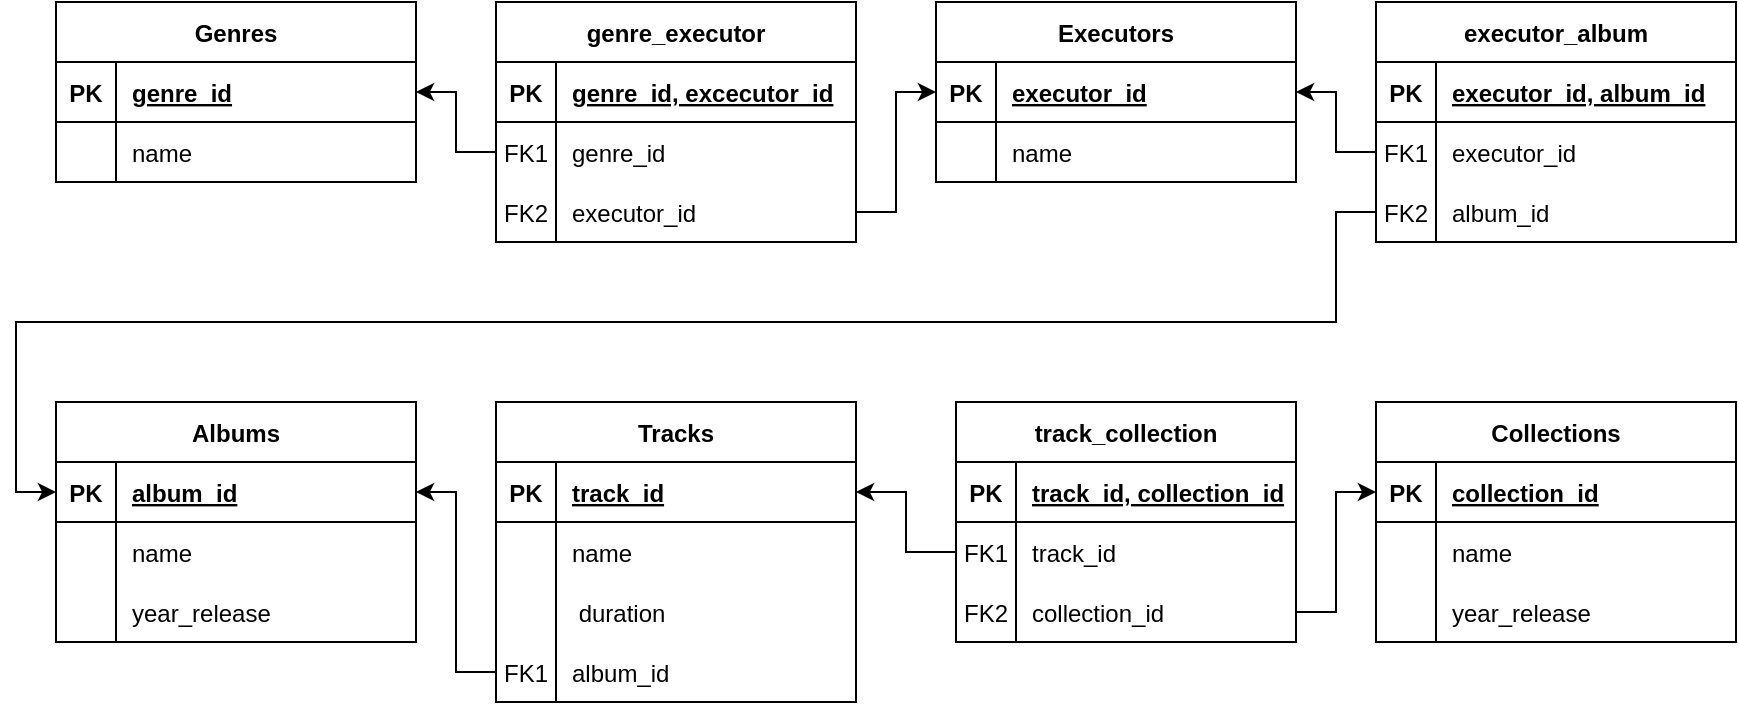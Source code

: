 <mxfile version="20.6.0" type="github">
  <diagram id="V_Rc8-Q_6PF-rPK0l-0J" name="Страница 1">
    <mxGraphModel dx="2500" dy="946" grid="1" gridSize="10" guides="1" tooltips="1" connect="1" arrows="1" fold="1" page="1" pageScale="1" pageWidth="827" pageHeight="1169" math="0" shadow="0">
      <root>
        <mxCell id="0" />
        <mxCell id="1" parent="0" />
        <mxCell id="5iXeqLwRM2e0bWO24mrI-1" value="Genres" style="shape=table;startSize=30;container=1;collapsible=1;childLayout=tableLayout;fixedRows=1;rowLines=0;fontStyle=1;align=center;resizeLast=1;" parent="1" vertex="1">
          <mxGeometry x="-420" y="40" width="180" height="90" as="geometry" />
        </mxCell>
        <mxCell id="5iXeqLwRM2e0bWO24mrI-2" value="" style="shape=tableRow;horizontal=0;startSize=0;swimlaneHead=0;swimlaneBody=0;fillColor=none;collapsible=0;dropTarget=0;points=[[0,0.5],[1,0.5]];portConstraint=eastwest;top=0;left=0;right=0;bottom=1;" parent="5iXeqLwRM2e0bWO24mrI-1" vertex="1">
          <mxGeometry y="30" width="180" height="30" as="geometry" />
        </mxCell>
        <mxCell id="5iXeqLwRM2e0bWO24mrI-3" value="PK" style="shape=partialRectangle;connectable=0;fillColor=none;top=0;left=0;bottom=0;right=0;fontStyle=1;overflow=hidden;" parent="5iXeqLwRM2e0bWO24mrI-2" vertex="1">
          <mxGeometry width="30" height="30" as="geometry">
            <mxRectangle width="30" height="30" as="alternateBounds" />
          </mxGeometry>
        </mxCell>
        <mxCell id="5iXeqLwRM2e0bWO24mrI-4" value="genre_id" style="shape=partialRectangle;connectable=0;fillColor=none;top=0;left=0;bottom=0;right=0;align=left;spacingLeft=6;fontStyle=5;overflow=hidden;" parent="5iXeqLwRM2e0bWO24mrI-2" vertex="1">
          <mxGeometry x="30" width="150" height="30" as="geometry">
            <mxRectangle width="150" height="30" as="alternateBounds" />
          </mxGeometry>
        </mxCell>
        <mxCell id="5iXeqLwRM2e0bWO24mrI-5" value="" style="shape=tableRow;horizontal=0;startSize=0;swimlaneHead=0;swimlaneBody=0;fillColor=none;collapsible=0;dropTarget=0;points=[[0,0.5],[1,0.5]];portConstraint=eastwest;top=0;left=0;right=0;bottom=0;" parent="5iXeqLwRM2e0bWO24mrI-1" vertex="1">
          <mxGeometry y="60" width="180" height="30" as="geometry" />
        </mxCell>
        <mxCell id="5iXeqLwRM2e0bWO24mrI-6" value="" style="shape=partialRectangle;connectable=0;fillColor=none;top=0;left=0;bottom=0;right=0;editable=1;overflow=hidden;" parent="5iXeqLwRM2e0bWO24mrI-5" vertex="1">
          <mxGeometry width="30" height="30" as="geometry">
            <mxRectangle width="30" height="30" as="alternateBounds" />
          </mxGeometry>
        </mxCell>
        <mxCell id="5iXeqLwRM2e0bWO24mrI-7" value="name" style="shape=partialRectangle;connectable=0;fillColor=none;top=0;left=0;bottom=0;right=0;align=left;spacingLeft=6;overflow=hidden;" parent="5iXeqLwRM2e0bWO24mrI-5" vertex="1">
          <mxGeometry x="30" width="150" height="30" as="geometry">
            <mxRectangle width="150" height="30" as="alternateBounds" />
          </mxGeometry>
        </mxCell>
        <mxCell id="5iXeqLwRM2e0bWO24mrI-14" value="Executors" style="shape=table;startSize=30;container=1;collapsible=1;childLayout=tableLayout;fixedRows=1;rowLines=0;fontStyle=1;align=center;resizeLast=1;" parent="1" vertex="1">
          <mxGeometry x="20" y="40" width="180" height="90" as="geometry" />
        </mxCell>
        <mxCell id="5iXeqLwRM2e0bWO24mrI-15" value="" style="shape=tableRow;horizontal=0;startSize=0;swimlaneHead=0;swimlaneBody=0;fillColor=none;collapsible=0;dropTarget=0;points=[[0,0.5],[1,0.5]];portConstraint=eastwest;top=0;left=0;right=0;bottom=1;" parent="5iXeqLwRM2e0bWO24mrI-14" vertex="1">
          <mxGeometry y="30" width="180" height="30" as="geometry" />
        </mxCell>
        <mxCell id="5iXeqLwRM2e0bWO24mrI-16" value="PK" style="shape=partialRectangle;connectable=0;fillColor=none;top=0;left=0;bottom=0;right=0;fontStyle=1;overflow=hidden;" parent="5iXeqLwRM2e0bWO24mrI-15" vertex="1">
          <mxGeometry width="30" height="30" as="geometry">
            <mxRectangle width="30" height="30" as="alternateBounds" />
          </mxGeometry>
        </mxCell>
        <mxCell id="5iXeqLwRM2e0bWO24mrI-17" value="executor_id" style="shape=partialRectangle;connectable=0;fillColor=none;top=0;left=0;bottom=0;right=0;align=left;spacingLeft=6;fontStyle=5;overflow=hidden;" parent="5iXeqLwRM2e0bWO24mrI-15" vertex="1">
          <mxGeometry x="30" width="150" height="30" as="geometry">
            <mxRectangle width="150" height="30" as="alternateBounds" />
          </mxGeometry>
        </mxCell>
        <mxCell id="5iXeqLwRM2e0bWO24mrI-18" value="" style="shape=tableRow;horizontal=0;startSize=0;swimlaneHead=0;swimlaneBody=0;fillColor=none;collapsible=0;dropTarget=0;points=[[0,0.5],[1,0.5]];portConstraint=eastwest;top=0;left=0;right=0;bottom=0;" parent="5iXeqLwRM2e0bWO24mrI-14" vertex="1">
          <mxGeometry y="60" width="180" height="30" as="geometry" />
        </mxCell>
        <mxCell id="5iXeqLwRM2e0bWO24mrI-19" value="" style="shape=partialRectangle;connectable=0;fillColor=none;top=0;left=0;bottom=0;right=0;editable=1;overflow=hidden;" parent="5iXeqLwRM2e0bWO24mrI-18" vertex="1">
          <mxGeometry width="30" height="30" as="geometry">
            <mxRectangle width="30" height="30" as="alternateBounds" />
          </mxGeometry>
        </mxCell>
        <mxCell id="5iXeqLwRM2e0bWO24mrI-20" value="name" style="shape=partialRectangle;connectable=0;fillColor=none;top=0;left=0;bottom=0;right=0;align=left;spacingLeft=6;overflow=hidden;" parent="5iXeqLwRM2e0bWO24mrI-18" vertex="1">
          <mxGeometry x="30" width="150" height="30" as="geometry">
            <mxRectangle width="150" height="30" as="alternateBounds" />
          </mxGeometry>
        </mxCell>
        <mxCell id="5iXeqLwRM2e0bWO24mrI-41" value="Tracks" style="shape=table;startSize=30;container=1;collapsible=1;childLayout=tableLayout;fixedRows=1;rowLines=0;fontStyle=1;align=center;resizeLast=1;" parent="1" vertex="1">
          <mxGeometry x="-200" y="240" width="180" height="150" as="geometry" />
        </mxCell>
        <mxCell id="5iXeqLwRM2e0bWO24mrI-42" value="" style="shape=tableRow;horizontal=0;startSize=0;swimlaneHead=0;swimlaneBody=0;fillColor=none;collapsible=0;dropTarget=0;points=[[0,0.5],[1,0.5]];portConstraint=eastwest;top=0;left=0;right=0;bottom=1;" parent="5iXeqLwRM2e0bWO24mrI-41" vertex="1">
          <mxGeometry y="30" width="180" height="30" as="geometry" />
        </mxCell>
        <mxCell id="5iXeqLwRM2e0bWO24mrI-43" value="PK" style="shape=partialRectangle;connectable=0;fillColor=none;top=0;left=0;bottom=0;right=0;fontStyle=1;overflow=hidden;" parent="5iXeqLwRM2e0bWO24mrI-42" vertex="1">
          <mxGeometry width="30" height="30" as="geometry">
            <mxRectangle width="30" height="30" as="alternateBounds" />
          </mxGeometry>
        </mxCell>
        <mxCell id="5iXeqLwRM2e0bWO24mrI-44" value="track_id" style="shape=partialRectangle;connectable=0;fillColor=none;top=0;left=0;bottom=0;right=0;align=left;spacingLeft=6;fontStyle=5;overflow=hidden;" parent="5iXeqLwRM2e0bWO24mrI-42" vertex="1">
          <mxGeometry x="30" width="150" height="30" as="geometry">
            <mxRectangle width="150" height="30" as="alternateBounds" />
          </mxGeometry>
        </mxCell>
        <mxCell id="5iXeqLwRM2e0bWO24mrI-48" value="" style="shape=tableRow;horizontal=0;startSize=0;swimlaneHead=0;swimlaneBody=0;fillColor=none;collapsible=0;dropTarget=0;points=[[0,0.5],[1,0.5]];portConstraint=eastwest;top=0;left=0;right=0;bottom=0;" parent="5iXeqLwRM2e0bWO24mrI-41" vertex="1">
          <mxGeometry y="60" width="180" height="30" as="geometry" />
        </mxCell>
        <mxCell id="5iXeqLwRM2e0bWO24mrI-49" value="" style="shape=partialRectangle;connectable=0;fillColor=none;top=0;left=0;bottom=0;right=0;editable=1;overflow=hidden;" parent="5iXeqLwRM2e0bWO24mrI-48" vertex="1">
          <mxGeometry width="30" height="30" as="geometry">
            <mxRectangle width="30" height="30" as="alternateBounds" />
          </mxGeometry>
        </mxCell>
        <mxCell id="5iXeqLwRM2e0bWO24mrI-50" value="name" style="shape=partialRectangle;connectable=0;fillColor=none;top=0;left=0;bottom=0;right=0;align=left;spacingLeft=6;overflow=hidden;" parent="5iXeqLwRM2e0bWO24mrI-48" vertex="1">
          <mxGeometry x="30" width="150" height="30" as="geometry">
            <mxRectangle width="150" height="30" as="alternateBounds" />
          </mxGeometry>
        </mxCell>
        <mxCell id="5iXeqLwRM2e0bWO24mrI-101" style="shape=tableRow;horizontal=0;startSize=0;swimlaneHead=0;swimlaneBody=0;fillColor=none;collapsible=0;dropTarget=0;points=[[0,0.5],[1,0.5]];portConstraint=eastwest;top=0;left=0;right=0;bottom=0;" parent="5iXeqLwRM2e0bWO24mrI-41" vertex="1">
          <mxGeometry y="90" width="180" height="30" as="geometry" />
        </mxCell>
        <mxCell id="5iXeqLwRM2e0bWO24mrI-102" style="shape=partialRectangle;connectable=0;fillColor=none;top=0;left=0;bottom=0;right=0;editable=1;overflow=hidden;" parent="5iXeqLwRM2e0bWO24mrI-101" vertex="1">
          <mxGeometry width="30" height="30" as="geometry">
            <mxRectangle width="30" height="30" as="alternateBounds" />
          </mxGeometry>
        </mxCell>
        <mxCell id="5iXeqLwRM2e0bWO24mrI-103" value=" duration" style="shape=partialRectangle;connectable=0;fillColor=none;top=0;left=0;bottom=0;right=0;align=left;spacingLeft=6;overflow=hidden;" parent="5iXeqLwRM2e0bWO24mrI-101" vertex="1">
          <mxGeometry x="30" width="150" height="30" as="geometry">
            <mxRectangle width="150" height="30" as="alternateBounds" />
          </mxGeometry>
        </mxCell>
        <mxCell id="5iXeqLwRM2e0bWO24mrI-51" value="" style="shape=tableRow;horizontal=0;startSize=0;swimlaneHead=0;swimlaneBody=0;fillColor=none;collapsible=0;dropTarget=0;points=[[0,0.5],[1,0.5]];portConstraint=eastwest;top=0;left=0;right=0;bottom=0;" parent="5iXeqLwRM2e0bWO24mrI-41" vertex="1">
          <mxGeometry y="120" width="180" height="30" as="geometry" />
        </mxCell>
        <mxCell id="5iXeqLwRM2e0bWO24mrI-52" value="FK1" style="shape=partialRectangle;connectable=0;fillColor=none;top=0;left=0;bottom=0;right=0;editable=1;overflow=hidden;" parent="5iXeqLwRM2e0bWO24mrI-51" vertex="1">
          <mxGeometry width="30" height="30" as="geometry">
            <mxRectangle width="30" height="30" as="alternateBounds" />
          </mxGeometry>
        </mxCell>
        <mxCell id="5iXeqLwRM2e0bWO24mrI-53" value="album_id" style="shape=partialRectangle;connectable=0;fillColor=none;top=0;left=0;bottom=0;right=0;align=left;spacingLeft=6;overflow=hidden;" parent="5iXeqLwRM2e0bWO24mrI-51" vertex="1">
          <mxGeometry x="30" width="150" height="30" as="geometry">
            <mxRectangle width="150" height="30" as="alternateBounds" />
          </mxGeometry>
        </mxCell>
        <mxCell id="5iXeqLwRM2e0bWO24mrI-67" value="Albums" style="shape=table;startSize=30;container=1;collapsible=1;childLayout=tableLayout;fixedRows=1;rowLines=0;fontStyle=1;align=center;resizeLast=1;" parent="1" vertex="1">
          <mxGeometry x="-420" y="240" width="180" height="120" as="geometry" />
        </mxCell>
        <mxCell id="5iXeqLwRM2e0bWO24mrI-68" value="" style="shape=tableRow;horizontal=0;startSize=0;swimlaneHead=0;swimlaneBody=0;fillColor=none;collapsible=0;dropTarget=0;points=[[0,0.5],[1,0.5]];portConstraint=eastwest;top=0;left=0;right=0;bottom=1;" parent="5iXeqLwRM2e0bWO24mrI-67" vertex="1">
          <mxGeometry y="30" width="180" height="30" as="geometry" />
        </mxCell>
        <mxCell id="5iXeqLwRM2e0bWO24mrI-69" value="PK" style="shape=partialRectangle;connectable=0;fillColor=none;top=0;left=0;bottom=0;right=0;fontStyle=1;overflow=hidden;" parent="5iXeqLwRM2e0bWO24mrI-68" vertex="1">
          <mxGeometry width="30" height="30" as="geometry">
            <mxRectangle width="30" height="30" as="alternateBounds" />
          </mxGeometry>
        </mxCell>
        <mxCell id="5iXeqLwRM2e0bWO24mrI-70" value="album_id" style="shape=partialRectangle;connectable=0;fillColor=none;top=0;left=0;bottom=0;right=0;align=left;spacingLeft=6;fontStyle=5;overflow=hidden;" parent="5iXeqLwRM2e0bWO24mrI-68" vertex="1">
          <mxGeometry x="30" width="150" height="30" as="geometry">
            <mxRectangle width="150" height="30" as="alternateBounds" />
          </mxGeometry>
        </mxCell>
        <mxCell id="5iXeqLwRM2e0bWO24mrI-71" value="" style="shape=tableRow;horizontal=0;startSize=0;swimlaneHead=0;swimlaneBody=0;fillColor=none;collapsible=0;dropTarget=0;points=[[0,0.5],[1,0.5]];portConstraint=eastwest;top=0;left=0;right=0;bottom=0;" parent="5iXeqLwRM2e0bWO24mrI-67" vertex="1">
          <mxGeometry y="60" width="180" height="30" as="geometry" />
        </mxCell>
        <mxCell id="5iXeqLwRM2e0bWO24mrI-72" value="" style="shape=partialRectangle;connectable=0;fillColor=none;top=0;left=0;bottom=0;right=0;editable=1;overflow=hidden;" parent="5iXeqLwRM2e0bWO24mrI-71" vertex="1">
          <mxGeometry width="30" height="30" as="geometry">
            <mxRectangle width="30" height="30" as="alternateBounds" />
          </mxGeometry>
        </mxCell>
        <mxCell id="5iXeqLwRM2e0bWO24mrI-73" value="name" style="shape=partialRectangle;connectable=0;fillColor=none;top=0;left=0;bottom=0;right=0;align=left;spacingLeft=6;overflow=hidden;" parent="5iXeqLwRM2e0bWO24mrI-71" vertex="1">
          <mxGeometry x="30" width="150" height="30" as="geometry">
            <mxRectangle width="150" height="30" as="alternateBounds" />
          </mxGeometry>
        </mxCell>
        <mxCell id="5iXeqLwRM2e0bWO24mrI-74" value="" style="shape=tableRow;horizontal=0;startSize=0;swimlaneHead=0;swimlaneBody=0;fillColor=none;collapsible=0;dropTarget=0;points=[[0,0.5],[1,0.5]];portConstraint=eastwest;top=0;left=0;right=0;bottom=0;" parent="5iXeqLwRM2e0bWO24mrI-67" vertex="1">
          <mxGeometry y="90" width="180" height="30" as="geometry" />
        </mxCell>
        <mxCell id="5iXeqLwRM2e0bWO24mrI-75" value="" style="shape=partialRectangle;connectable=0;fillColor=none;top=0;left=0;bottom=0;right=0;editable=1;overflow=hidden;" parent="5iXeqLwRM2e0bWO24mrI-74" vertex="1">
          <mxGeometry width="30" height="30" as="geometry">
            <mxRectangle width="30" height="30" as="alternateBounds" />
          </mxGeometry>
        </mxCell>
        <mxCell id="5iXeqLwRM2e0bWO24mrI-76" value="year_release" style="shape=partialRectangle;connectable=0;fillColor=none;top=0;left=0;bottom=0;right=0;align=left;spacingLeft=6;overflow=hidden;" parent="5iXeqLwRM2e0bWO24mrI-74" vertex="1">
          <mxGeometry x="30" width="150" height="30" as="geometry">
            <mxRectangle width="150" height="30" as="alternateBounds" />
          </mxGeometry>
        </mxCell>
        <mxCell id="5iXeqLwRM2e0bWO24mrI-81" style="edgeStyle=orthogonalEdgeStyle;rounded=0;orthogonalLoop=1;jettySize=auto;html=1;exitX=0;exitY=0.5;exitDx=0;exitDy=0;entryX=1;entryY=0.5;entryDx=0;entryDy=0;" parent="1" target="5iXeqLwRM2e0bWO24mrI-71" edge="1">
          <mxGeometry relative="1" as="geometry" />
        </mxCell>
        <mxCell id="5iXeqLwRM2e0bWO24mrI-107" style="edgeStyle=orthogonalEdgeStyle;rounded=0;orthogonalLoop=1;jettySize=auto;html=1;exitX=1;exitY=0.5;exitDx=0;exitDy=0;entryX=0;entryY=0.5;entryDx=0;entryDy=0;" parent="1" source="5iXeqLwRM2e0bWO24mrI-91" target="5iXeqLwRM2e0bWO24mrI-42" edge="1">
          <mxGeometry relative="1" as="geometry">
            <Array as="points">
              <mxPoint x="740" y="215" />
              <mxPoint x="740" y="95" />
            </Array>
          </mxGeometry>
        </mxCell>
        <mxCell id="C1prSQxGntcE2Mm0HvOo-1" value="Collections" style="shape=table;startSize=30;container=1;collapsible=1;childLayout=tableLayout;fixedRows=1;rowLines=0;fontStyle=1;align=center;resizeLast=1;" vertex="1" parent="1">
          <mxGeometry x="240" y="240" width="180" height="120" as="geometry" />
        </mxCell>
        <mxCell id="C1prSQxGntcE2Mm0HvOo-2" value="" style="shape=tableRow;horizontal=0;startSize=0;swimlaneHead=0;swimlaneBody=0;fillColor=none;collapsible=0;dropTarget=0;points=[[0,0.5],[1,0.5]];portConstraint=eastwest;top=0;left=0;right=0;bottom=1;" vertex="1" parent="C1prSQxGntcE2Mm0HvOo-1">
          <mxGeometry y="30" width="180" height="30" as="geometry" />
        </mxCell>
        <mxCell id="C1prSQxGntcE2Mm0HvOo-3" value="PK" style="shape=partialRectangle;connectable=0;fillColor=none;top=0;left=0;bottom=0;right=0;fontStyle=1;overflow=hidden;" vertex="1" parent="C1prSQxGntcE2Mm0HvOo-2">
          <mxGeometry width="30" height="30" as="geometry">
            <mxRectangle width="30" height="30" as="alternateBounds" />
          </mxGeometry>
        </mxCell>
        <mxCell id="C1prSQxGntcE2Mm0HvOo-4" value="collection_id" style="shape=partialRectangle;connectable=0;fillColor=none;top=0;left=0;bottom=0;right=0;align=left;spacingLeft=6;fontStyle=5;overflow=hidden;" vertex="1" parent="C1prSQxGntcE2Mm0HvOo-2">
          <mxGeometry x="30" width="150" height="30" as="geometry">
            <mxRectangle width="150" height="30" as="alternateBounds" />
          </mxGeometry>
        </mxCell>
        <mxCell id="C1prSQxGntcE2Mm0HvOo-5" value="" style="shape=tableRow;horizontal=0;startSize=0;swimlaneHead=0;swimlaneBody=0;fillColor=none;collapsible=0;dropTarget=0;points=[[0,0.5],[1,0.5]];portConstraint=eastwest;top=0;left=0;right=0;bottom=0;" vertex="1" parent="C1prSQxGntcE2Mm0HvOo-1">
          <mxGeometry y="60" width="180" height="30" as="geometry" />
        </mxCell>
        <mxCell id="C1prSQxGntcE2Mm0HvOo-6" value="" style="shape=partialRectangle;connectable=0;fillColor=none;top=0;left=0;bottom=0;right=0;editable=1;overflow=hidden;" vertex="1" parent="C1prSQxGntcE2Mm0HvOo-5">
          <mxGeometry width="30" height="30" as="geometry">
            <mxRectangle width="30" height="30" as="alternateBounds" />
          </mxGeometry>
        </mxCell>
        <mxCell id="C1prSQxGntcE2Mm0HvOo-7" value="name" style="shape=partialRectangle;connectable=0;fillColor=none;top=0;left=0;bottom=0;right=0;align=left;spacingLeft=6;overflow=hidden;" vertex="1" parent="C1prSQxGntcE2Mm0HvOo-5">
          <mxGeometry x="30" width="150" height="30" as="geometry">
            <mxRectangle width="150" height="30" as="alternateBounds" />
          </mxGeometry>
        </mxCell>
        <mxCell id="C1prSQxGntcE2Mm0HvOo-8" value="" style="shape=tableRow;horizontal=0;startSize=0;swimlaneHead=0;swimlaneBody=0;fillColor=none;collapsible=0;dropTarget=0;points=[[0,0.5],[1,0.5]];portConstraint=eastwest;top=0;left=0;right=0;bottom=0;" vertex="1" parent="C1prSQxGntcE2Mm0HvOo-1">
          <mxGeometry y="90" width="180" height="30" as="geometry" />
        </mxCell>
        <mxCell id="C1prSQxGntcE2Mm0HvOo-9" value="" style="shape=partialRectangle;connectable=0;fillColor=none;top=0;left=0;bottom=0;right=0;editable=1;overflow=hidden;" vertex="1" parent="C1prSQxGntcE2Mm0HvOo-8">
          <mxGeometry width="30" height="30" as="geometry">
            <mxRectangle width="30" height="30" as="alternateBounds" />
          </mxGeometry>
        </mxCell>
        <mxCell id="C1prSQxGntcE2Mm0HvOo-10" value="year_release" style="shape=partialRectangle;connectable=0;fillColor=none;top=0;left=0;bottom=0;right=0;align=left;spacingLeft=6;overflow=hidden;" vertex="1" parent="C1prSQxGntcE2Mm0HvOo-8">
          <mxGeometry x="30" width="150" height="30" as="geometry">
            <mxRectangle width="150" height="30" as="alternateBounds" />
          </mxGeometry>
        </mxCell>
        <mxCell id="C1prSQxGntcE2Mm0HvOo-15" value="genre_executor" style="shape=table;startSize=30;container=1;collapsible=1;childLayout=tableLayout;fixedRows=1;rowLines=0;fontStyle=1;align=center;resizeLast=1;" vertex="1" parent="1">
          <mxGeometry x="-200" y="40" width="180" height="120" as="geometry" />
        </mxCell>
        <mxCell id="C1prSQxGntcE2Mm0HvOo-16" value="" style="shape=tableRow;horizontal=0;startSize=0;swimlaneHead=0;swimlaneBody=0;fillColor=none;collapsible=0;dropTarget=0;points=[[0,0.5],[1,0.5]];portConstraint=eastwest;top=0;left=0;right=0;bottom=1;" vertex="1" parent="C1prSQxGntcE2Mm0HvOo-15">
          <mxGeometry y="30" width="180" height="30" as="geometry" />
        </mxCell>
        <mxCell id="C1prSQxGntcE2Mm0HvOo-17" value="PK" style="shape=partialRectangle;connectable=0;fillColor=none;top=0;left=0;bottom=0;right=0;fontStyle=1;overflow=hidden;" vertex="1" parent="C1prSQxGntcE2Mm0HvOo-16">
          <mxGeometry width="30" height="30" as="geometry">
            <mxRectangle width="30" height="30" as="alternateBounds" />
          </mxGeometry>
        </mxCell>
        <mxCell id="C1prSQxGntcE2Mm0HvOo-18" value="genre_id, excecutor_id" style="shape=partialRectangle;connectable=0;fillColor=none;top=0;left=0;bottom=0;right=0;align=left;spacingLeft=6;fontStyle=5;overflow=hidden;" vertex="1" parent="C1prSQxGntcE2Mm0HvOo-16">
          <mxGeometry x="30" width="150" height="30" as="geometry">
            <mxRectangle width="150" height="30" as="alternateBounds" />
          </mxGeometry>
        </mxCell>
        <mxCell id="C1prSQxGntcE2Mm0HvOo-19" value="" style="shape=tableRow;horizontal=0;startSize=0;swimlaneHead=0;swimlaneBody=0;fillColor=none;collapsible=0;dropTarget=0;points=[[0,0.5],[1,0.5]];portConstraint=eastwest;top=0;left=0;right=0;bottom=0;" vertex="1" parent="C1prSQxGntcE2Mm0HvOo-15">
          <mxGeometry y="60" width="180" height="30" as="geometry" />
        </mxCell>
        <mxCell id="C1prSQxGntcE2Mm0HvOo-20" value="FK1" style="shape=partialRectangle;connectable=0;fillColor=none;top=0;left=0;bottom=0;right=0;editable=1;overflow=hidden;" vertex="1" parent="C1prSQxGntcE2Mm0HvOo-19">
          <mxGeometry width="30" height="30" as="geometry">
            <mxRectangle width="30" height="30" as="alternateBounds" />
          </mxGeometry>
        </mxCell>
        <mxCell id="C1prSQxGntcE2Mm0HvOo-21" value="genre_id" style="shape=partialRectangle;connectable=0;fillColor=none;top=0;left=0;bottom=0;right=0;align=left;spacingLeft=6;overflow=hidden;" vertex="1" parent="C1prSQxGntcE2Mm0HvOo-19">
          <mxGeometry x="30" width="150" height="30" as="geometry">
            <mxRectangle width="150" height="30" as="alternateBounds" />
          </mxGeometry>
        </mxCell>
        <mxCell id="C1prSQxGntcE2Mm0HvOo-22" value="" style="shape=tableRow;horizontal=0;startSize=0;swimlaneHead=0;swimlaneBody=0;fillColor=none;collapsible=0;dropTarget=0;points=[[0,0.5],[1,0.5]];portConstraint=eastwest;top=0;left=0;right=0;bottom=0;" vertex="1" parent="C1prSQxGntcE2Mm0HvOo-15">
          <mxGeometry y="90" width="180" height="30" as="geometry" />
        </mxCell>
        <mxCell id="C1prSQxGntcE2Mm0HvOo-23" value="FK2" style="shape=partialRectangle;connectable=0;fillColor=none;top=0;left=0;bottom=0;right=0;editable=1;overflow=hidden;" vertex="1" parent="C1prSQxGntcE2Mm0HvOo-22">
          <mxGeometry width="30" height="30" as="geometry">
            <mxRectangle width="30" height="30" as="alternateBounds" />
          </mxGeometry>
        </mxCell>
        <mxCell id="C1prSQxGntcE2Mm0HvOo-24" value="executor_id" style="shape=partialRectangle;connectable=0;fillColor=none;top=0;left=0;bottom=0;right=0;align=left;spacingLeft=6;overflow=hidden;" vertex="1" parent="C1prSQxGntcE2Mm0HvOo-22">
          <mxGeometry x="30" width="150" height="30" as="geometry">
            <mxRectangle width="150" height="30" as="alternateBounds" />
          </mxGeometry>
        </mxCell>
        <mxCell id="C1prSQxGntcE2Mm0HvOo-28" style="edgeStyle=orthogonalEdgeStyle;rounded=0;orthogonalLoop=1;jettySize=auto;html=1;exitX=0;exitY=0.5;exitDx=0;exitDy=0;entryX=1;entryY=0.5;entryDx=0;entryDy=0;" edge="1" parent="1" source="C1prSQxGntcE2Mm0HvOo-19" target="5iXeqLwRM2e0bWO24mrI-2">
          <mxGeometry relative="1" as="geometry" />
        </mxCell>
        <mxCell id="C1prSQxGntcE2Mm0HvOo-29" style="edgeStyle=orthogonalEdgeStyle;rounded=0;orthogonalLoop=1;jettySize=auto;html=1;exitX=1;exitY=0.5;exitDx=0;exitDy=0;entryX=0;entryY=0.5;entryDx=0;entryDy=0;" edge="1" parent="1" source="C1prSQxGntcE2Mm0HvOo-22" target="5iXeqLwRM2e0bWO24mrI-15">
          <mxGeometry relative="1" as="geometry" />
        </mxCell>
        <mxCell id="C1prSQxGntcE2Mm0HvOo-30" style="edgeStyle=orthogonalEdgeStyle;rounded=0;orthogonalLoop=1;jettySize=auto;html=1;exitX=0;exitY=0.5;exitDx=0;exitDy=0;entryX=1;entryY=0.5;entryDx=0;entryDy=0;" edge="1" parent="1" source="5iXeqLwRM2e0bWO24mrI-51" target="5iXeqLwRM2e0bWO24mrI-68">
          <mxGeometry relative="1" as="geometry" />
        </mxCell>
        <mxCell id="C1prSQxGntcE2Mm0HvOo-31" value="executor_album" style="shape=table;startSize=30;container=1;collapsible=1;childLayout=tableLayout;fixedRows=1;rowLines=0;fontStyle=1;align=center;resizeLast=1;" vertex="1" parent="1">
          <mxGeometry x="240" y="40" width="180" height="120" as="geometry" />
        </mxCell>
        <mxCell id="C1prSQxGntcE2Mm0HvOo-32" value="" style="shape=tableRow;horizontal=0;startSize=0;swimlaneHead=0;swimlaneBody=0;fillColor=none;collapsible=0;dropTarget=0;points=[[0,0.5],[1,0.5]];portConstraint=eastwest;top=0;left=0;right=0;bottom=1;" vertex="1" parent="C1prSQxGntcE2Mm0HvOo-31">
          <mxGeometry y="30" width="180" height="30" as="geometry" />
        </mxCell>
        <mxCell id="C1prSQxGntcE2Mm0HvOo-33" value="PK" style="shape=partialRectangle;connectable=0;fillColor=none;top=0;left=0;bottom=0;right=0;fontStyle=1;overflow=hidden;" vertex="1" parent="C1prSQxGntcE2Mm0HvOo-32">
          <mxGeometry width="30" height="30" as="geometry">
            <mxRectangle width="30" height="30" as="alternateBounds" />
          </mxGeometry>
        </mxCell>
        <mxCell id="C1prSQxGntcE2Mm0HvOo-34" value="executor_id, album_id" style="shape=partialRectangle;connectable=0;fillColor=none;top=0;left=0;bottom=0;right=0;align=left;spacingLeft=6;fontStyle=5;overflow=hidden;" vertex="1" parent="C1prSQxGntcE2Mm0HvOo-32">
          <mxGeometry x="30" width="150" height="30" as="geometry">
            <mxRectangle width="150" height="30" as="alternateBounds" />
          </mxGeometry>
        </mxCell>
        <mxCell id="C1prSQxGntcE2Mm0HvOo-35" value="" style="shape=tableRow;horizontal=0;startSize=0;swimlaneHead=0;swimlaneBody=0;fillColor=none;collapsible=0;dropTarget=0;points=[[0,0.5],[1,0.5]];portConstraint=eastwest;top=0;left=0;right=0;bottom=0;" vertex="1" parent="C1prSQxGntcE2Mm0HvOo-31">
          <mxGeometry y="60" width="180" height="30" as="geometry" />
        </mxCell>
        <mxCell id="C1prSQxGntcE2Mm0HvOo-36" value="FK1" style="shape=partialRectangle;connectable=0;fillColor=none;top=0;left=0;bottom=0;right=0;editable=1;overflow=hidden;" vertex="1" parent="C1prSQxGntcE2Mm0HvOo-35">
          <mxGeometry width="30" height="30" as="geometry">
            <mxRectangle width="30" height="30" as="alternateBounds" />
          </mxGeometry>
        </mxCell>
        <mxCell id="C1prSQxGntcE2Mm0HvOo-37" value="executor_id" style="shape=partialRectangle;connectable=0;fillColor=none;top=0;left=0;bottom=0;right=0;align=left;spacingLeft=6;overflow=hidden;" vertex="1" parent="C1prSQxGntcE2Mm0HvOo-35">
          <mxGeometry x="30" width="150" height="30" as="geometry">
            <mxRectangle width="150" height="30" as="alternateBounds" />
          </mxGeometry>
        </mxCell>
        <mxCell id="C1prSQxGntcE2Mm0HvOo-38" value="" style="shape=tableRow;horizontal=0;startSize=0;swimlaneHead=0;swimlaneBody=0;fillColor=none;collapsible=0;dropTarget=0;points=[[0,0.5],[1,0.5]];portConstraint=eastwest;top=0;left=0;right=0;bottom=0;" vertex="1" parent="C1prSQxGntcE2Mm0HvOo-31">
          <mxGeometry y="90" width="180" height="30" as="geometry" />
        </mxCell>
        <mxCell id="C1prSQxGntcE2Mm0HvOo-39" value="FK2" style="shape=partialRectangle;connectable=0;fillColor=none;top=0;left=0;bottom=0;right=0;editable=1;overflow=hidden;" vertex="1" parent="C1prSQxGntcE2Mm0HvOo-38">
          <mxGeometry width="30" height="30" as="geometry">
            <mxRectangle width="30" height="30" as="alternateBounds" />
          </mxGeometry>
        </mxCell>
        <mxCell id="C1prSQxGntcE2Mm0HvOo-40" value="album_id" style="shape=partialRectangle;connectable=0;fillColor=none;top=0;left=0;bottom=0;right=0;align=left;spacingLeft=6;overflow=hidden;" vertex="1" parent="C1prSQxGntcE2Mm0HvOo-38">
          <mxGeometry x="30" width="150" height="30" as="geometry">
            <mxRectangle width="150" height="30" as="alternateBounds" />
          </mxGeometry>
        </mxCell>
        <mxCell id="C1prSQxGntcE2Mm0HvOo-41" style="edgeStyle=orthogonalEdgeStyle;rounded=0;orthogonalLoop=1;jettySize=auto;html=1;exitX=0;exitY=0.5;exitDx=0;exitDy=0;entryX=1;entryY=0.5;entryDx=0;entryDy=0;" edge="1" parent="1" source="C1prSQxGntcE2Mm0HvOo-35" target="5iXeqLwRM2e0bWO24mrI-15">
          <mxGeometry relative="1" as="geometry" />
        </mxCell>
        <mxCell id="C1prSQxGntcE2Mm0HvOo-42" style="edgeStyle=orthogonalEdgeStyle;rounded=0;orthogonalLoop=1;jettySize=auto;html=1;exitX=0;exitY=0.5;exitDx=0;exitDy=0;entryX=0;entryY=0.5;entryDx=0;entryDy=0;" edge="1" parent="1" source="C1prSQxGntcE2Mm0HvOo-38" target="5iXeqLwRM2e0bWO24mrI-68">
          <mxGeometry relative="1" as="geometry">
            <Array as="points">
              <mxPoint x="220" y="145" />
              <mxPoint x="220" y="200" />
              <mxPoint x="-440" y="200" />
              <mxPoint x="-440" y="285" />
            </Array>
          </mxGeometry>
        </mxCell>
        <mxCell id="C1prSQxGntcE2Mm0HvOo-61" value="track_collection" style="shape=table;startSize=30;container=1;collapsible=1;childLayout=tableLayout;fixedRows=1;rowLines=0;fontStyle=1;align=center;resizeLast=1;" vertex="1" parent="1">
          <mxGeometry x="30" y="240" width="170" height="120" as="geometry" />
        </mxCell>
        <mxCell id="C1prSQxGntcE2Mm0HvOo-62" value="" style="shape=tableRow;horizontal=0;startSize=0;swimlaneHead=0;swimlaneBody=0;fillColor=none;collapsible=0;dropTarget=0;points=[[0,0.5],[1,0.5]];portConstraint=eastwest;top=0;left=0;right=0;bottom=1;" vertex="1" parent="C1prSQxGntcE2Mm0HvOo-61">
          <mxGeometry y="30" width="170" height="30" as="geometry" />
        </mxCell>
        <mxCell id="C1prSQxGntcE2Mm0HvOo-63" value="PK" style="shape=partialRectangle;connectable=0;fillColor=none;top=0;left=0;bottom=0;right=0;fontStyle=1;overflow=hidden;" vertex="1" parent="C1prSQxGntcE2Mm0HvOo-62">
          <mxGeometry width="30" height="30" as="geometry">
            <mxRectangle width="30" height="30" as="alternateBounds" />
          </mxGeometry>
        </mxCell>
        <mxCell id="C1prSQxGntcE2Mm0HvOo-64" value="track_id, collection_id" style="shape=partialRectangle;connectable=0;fillColor=none;top=0;left=0;bottom=0;right=0;align=left;spacingLeft=6;fontStyle=5;overflow=hidden;" vertex="1" parent="C1prSQxGntcE2Mm0HvOo-62">
          <mxGeometry x="30" width="140" height="30" as="geometry">
            <mxRectangle width="140" height="30" as="alternateBounds" />
          </mxGeometry>
        </mxCell>
        <mxCell id="C1prSQxGntcE2Mm0HvOo-65" value="" style="shape=tableRow;horizontal=0;startSize=0;swimlaneHead=0;swimlaneBody=0;fillColor=none;collapsible=0;dropTarget=0;points=[[0,0.5],[1,0.5]];portConstraint=eastwest;top=0;left=0;right=0;bottom=0;" vertex="1" parent="C1prSQxGntcE2Mm0HvOo-61">
          <mxGeometry y="60" width="170" height="30" as="geometry" />
        </mxCell>
        <mxCell id="C1prSQxGntcE2Mm0HvOo-66" value="FK1" style="shape=partialRectangle;connectable=0;fillColor=none;top=0;left=0;bottom=0;right=0;editable=1;overflow=hidden;" vertex="1" parent="C1prSQxGntcE2Mm0HvOo-65">
          <mxGeometry width="30" height="30" as="geometry">
            <mxRectangle width="30" height="30" as="alternateBounds" />
          </mxGeometry>
        </mxCell>
        <mxCell id="C1prSQxGntcE2Mm0HvOo-67" value="track_id" style="shape=partialRectangle;connectable=0;fillColor=none;top=0;left=0;bottom=0;right=0;align=left;spacingLeft=6;overflow=hidden;" vertex="1" parent="C1prSQxGntcE2Mm0HvOo-65">
          <mxGeometry x="30" width="140" height="30" as="geometry">
            <mxRectangle width="140" height="30" as="alternateBounds" />
          </mxGeometry>
        </mxCell>
        <mxCell id="C1prSQxGntcE2Mm0HvOo-68" value="" style="shape=tableRow;horizontal=0;startSize=0;swimlaneHead=0;swimlaneBody=0;fillColor=none;collapsible=0;dropTarget=0;points=[[0,0.5],[1,0.5]];portConstraint=eastwest;top=0;left=0;right=0;bottom=0;" vertex="1" parent="C1prSQxGntcE2Mm0HvOo-61">
          <mxGeometry y="90" width="170" height="30" as="geometry" />
        </mxCell>
        <mxCell id="C1prSQxGntcE2Mm0HvOo-69" value="FK2" style="shape=partialRectangle;connectable=0;fillColor=none;top=0;left=0;bottom=0;right=0;editable=1;overflow=hidden;" vertex="1" parent="C1prSQxGntcE2Mm0HvOo-68">
          <mxGeometry width="30" height="30" as="geometry">
            <mxRectangle width="30" height="30" as="alternateBounds" />
          </mxGeometry>
        </mxCell>
        <mxCell id="C1prSQxGntcE2Mm0HvOo-70" value="collection_id" style="shape=partialRectangle;connectable=0;fillColor=none;top=0;left=0;bottom=0;right=0;align=left;spacingLeft=6;overflow=hidden;" vertex="1" parent="C1prSQxGntcE2Mm0HvOo-68">
          <mxGeometry x="30" width="140" height="30" as="geometry">
            <mxRectangle width="140" height="30" as="alternateBounds" />
          </mxGeometry>
        </mxCell>
        <mxCell id="C1prSQxGntcE2Mm0HvOo-71" style="edgeStyle=orthogonalEdgeStyle;rounded=0;orthogonalLoop=1;jettySize=auto;html=1;exitX=0;exitY=0.5;exitDx=0;exitDy=0;entryX=1;entryY=0.5;entryDx=0;entryDy=0;" edge="1" parent="1" source="C1prSQxGntcE2Mm0HvOo-65" target="5iXeqLwRM2e0bWO24mrI-42">
          <mxGeometry relative="1" as="geometry" />
        </mxCell>
        <mxCell id="C1prSQxGntcE2Mm0HvOo-72" style="edgeStyle=orthogonalEdgeStyle;rounded=0;orthogonalLoop=1;jettySize=auto;html=1;exitX=1;exitY=0.5;exitDx=0;exitDy=0;entryX=0;entryY=0.5;entryDx=0;entryDy=0;" edge="1" parent="1" source="C1prSQxGntcE2Mm0HvOo-68" target="C1prSQxGntcE2Mm0HvOo-2">
          <mxGeometry relative="1" as="geometry">
            <Array as="points">
              <mxPoint x="220" y="345" />
              <mxPoint x="220" y="285" />
            </Array>
          </mxGeometry>
        </mxCell>
      </root>
    </mxGraphModel>
  </diagram>
</mxfile>

